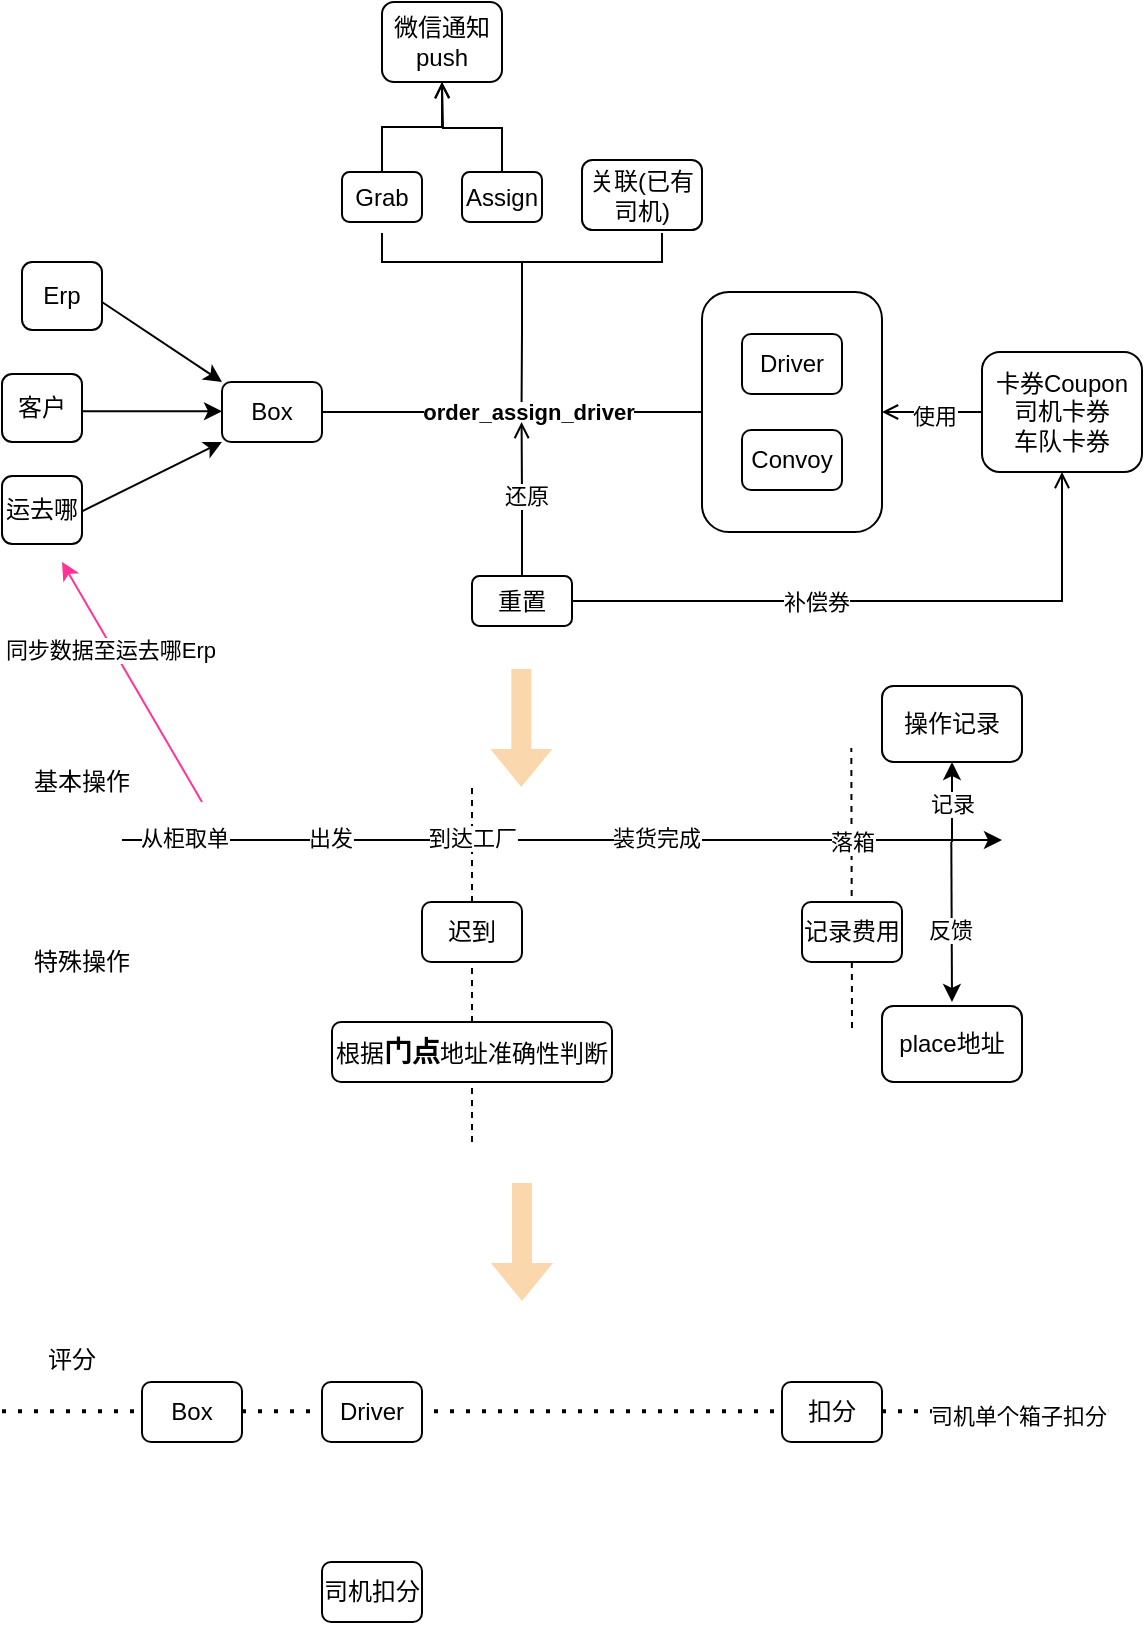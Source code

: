 <mxfile version="14.1.8" type="github">
  <diagram id="6a731a19-8d31-9384-78a2-239565b7b9f0" name="Page-1">
    <mxGraphModel dx="576" dy="374" grid="1" gridSize="10" guides="1" tooltips="1" connect="1" arrows="1" fold="1" page="1" pageScale="1" pageWidth="1169" pageHeight="827" background="#ffffff" math="0" shadow="0">
      <root>
        <mxCell id="0" />
        <mxCell id="1" parent="0" />
        <mxCell id="d0uEoVW-U5WtOEtZE68D-1613" value="" style="endArrow=none;dashed=1;html=1;dashPattern=1 3;strokeWidth=2;" edge="1" parent="1">
          <mxGeometry width="50" height="50" relative="1" as="geometry">
            <mxPoint x="30" y="864.66" as="sourcePoint" />
            <mxPoint x="583.065" y="864.66" as="targetPoint" />
          </mxGeometry>
        </mxCell>
        <mxCell id="d0uEoVW-U5WtOEtZE68D-1614" value="司机单个箱子扣分" style="edgeLabel;html=1;align=center;verticalAlign=middle;resizable=0;points=[];" vertex="1" connectable="0" parent="d0uEoVW-U5WtOEtZE68D-1613">
          <mxGeometry x="0.836" y="-2" relative="1" as="geometry">
            <mxPoint as="offset" />
          </mxGeometry>
        </mxCell>
        <mxCell id="d0uEoVW-U5WtOEtZE68D-1603" value="" style="endArrow=none;html=1;dashed=1;" edge="1" parent="1">
          <mxGeometry width="50" height="50" relative="1" as="geometry">
            <mxPoint x="455" y="673" as="sourcePoint" />
            <mxPoint x="454.66" y="533" as="targetPoint" />
          </mxGeometry>
        </mxCell>
        <mxCell id="d0uEoVW-U5WtOEtZE68D-1594" value="" style="endArrow=none;html=1;dashed=1;" edge="1" parent="1">
          <mxGeometry width="50" height="50" relative="1" as="geometry">
            <mxPoint x="265" y="730" as="sourcePoint" />
            <mxPoint x="265" y="550" as="targetPoint" />
          </mxGeometry>
        </mxCell>
        <mxCell id="d0uEoVW-U5WtOEtZE68D-1557" style="edgeStyle=orthogonalEdgeStyle;rounded=0;orthogonalLoop=1;jettySize=auto;html=1;exitX=1;exitY=0.5;exitDx=0;exitDy=0;entryX=0;entryY=0.5;entryDx=0;entryDy=0;endArrow=none;endFill=0;" edge="1" parent="1" source="d0uEoVW-U5WtOEtZE68D-1542" target="d0uEoVW-U5WtOEtZE68D-1555">
          <mxGeometry relative="1" as="geometry" />
        </mxCell>
        <mxCell id="d0uEoVW-U5WtOEtZE68D-1558" value="order_assign_driver" style="edgeLabel;html=1;align=center;verticalAlign=middle;resizable=0;points=[];fontStyle=1" vertex="1" connectable="0" parent="d0uEoVW-U5WtOEtZE68D-1557">
          <mxGeometry x="0.085" relative="1" as="geometry">
            <mxPoint as="offset" />
          </mxGeometry>
        </mxCell>
        <mxCell id="d0uEoVW-U5WtOEtZE68D-1542" value="Box" style="rounded=1;whiteSpace=wrap;html=1;align=center;" vertex="1" parent="1">
          <mxGeometry x="140" y="350" width="50" height="30" as="geometry" />
        </mxCell>
        <mxCell id="d0uEoVW-U5WtOEtZE68D-1544" value="" style="endArrow=classic;html=1;" edge="1" parent="1">
          <mxGeometry width="50" height="50" relative="1" as="geometry">
            <mxPoint x="70" y="364.66" as="sourcePoint" />
            <mxPoint x="140" y="364.66" as="targetPoint" />
          </mxGeometry>
        </mxCell>
        <mxCell id="d0uEoVW-U5WtOEtZE68D-1546" value="" style="endArrow=classic;html=1;" edge="1" parent="1">
          <mxGeometry width="50" height="50" relative="1" as="geometry">
            <mxPoint x="80" y="310" as="sourcePoint" />
            <mxPoint x="140" y="350" as="targetPoint" />
          </mxGeometry>
        </mxCell>
        <mxCell id="d0uEoVW-U5WtOEtZE68D-1548" value="" style="endArrow=classic;html=1;" edge="1" parent="1">
          <mxGeometry width="50" height="50" relative="1" as="geometry">
            <mxPoint x="70" y="414.66" as="sourcePoint" />
            <mxPoint x="140" y="380" as="targetPoint" />
          </mxGeometry>
        </mxCell>
        <mxCell id="d0uEoVW-U5WtOEtZE68D-1556" value="" style="group" vertex="1" connectable="0" parent="1">
          <mxGeometry x="380" y="305" width="90" height="120" as="geometry" />
        </mxCell>
        <mxCell id="d0uEoVW-U5WtOEtZE68D-1555" value="" style="rounded=1;whiteSpace=wrap;html=1;align=center;fillColor=none;" vertex="1" parent="d0uEoVW-U5WtOEtZE68D-1556">
          <mxGeometry width="90" height="120" as="geometry" />
        </mxCell>
        <mxCell id="d0uEoVW-U5WtOEtZE68D-1553" value="Driver" style="rounded=1;whiteSpace=wrap;html=1;align=center;" vertex="1" parent="d0uEoVW-U5WtOEtZE68D-1556">
          <mxGeometry x="20" y="21" width="50" height="30" as="geometry" />
        </mxCell>
        <mxCell id="d0uEoVW-U5WtOEtZE68D-1554" value="Convoy" style="rounded=1;whiteSpace=wrap;html=1;align=center;" vertex="1" parent="d0uEoVW-U5WtOEtZE68D-1556">
          <mxGeometry x="20" y="69" width="50" height="30" as="geometry" />
        </mxCell>
        <mxCell id="d0uEoVW-U5WtOEtZE68D-1574" style="edgeStyle=orthogonalEdgeStyle;rounded=0;orthogonalLoop=1;jettySize=auto;html=1;exitX=0.5;exitY=0;exitDx=0;exitDy=0;entryX=0.5;entryY=1;entryDx=0;entryDy=0;endArrow=open;endFill=0;" edge="1" parent="1" source="d0uEoVW-U5WtOEtZE68D-1559" target="d0uEoVW-U5WtOEtZE68D-1573">
          <mxGeometry relative="1" as="geometry" />
        </mxCell>
        <mxCell id="d0uEoVW-U5WtOEtZE68D-1559" value="Grab" style="rounded=1;whiteSpace=wrap;html=1;align=center;" vertex="1" parent="1">
          <mxGeometry x="200" y="245" width="40" height="25" as="geometry" />
        </mxCell>
        <mxCell id="d0uEoVW-U5WtOEtZE68D-1575" style="edgeStyle=orthogonalEdgeStyle;rounded=0;orthogonalLoop=1;jettySize=auto;html=1;exitX=0.5;exitY=0;exitDx=0;exitDy=0;endArrow=open;endFill=0;" edge="1" parent="1" source="d0uEoVW-U5WtOEtZE68D-1560">
          <mxGeometry relative="1" as="geometry">
            <mxPoint x="250" y="200" as="targetPoint" />
          </mxGeometry>
        </mxCell>
        <mxCell id="d0uEoVW-U5WtOEtZE68D-1560" value="Assign" style="rounded=1;whiteSpace=wrap;html=1;align=center;" vertex="1" parent="1">
          <mxGeometry x="260" y="245" width="40" height="25" as="geometry" />
        </mxCell>
        <mxCell id="d0uEoVW-U5WtOEtZE68D-1561" value="关联(已有司机)" style="rounded=1;whiteSpace=wrap;html=1;align=center;" vertex="1" parent="1">
          <mxGeometry x="320" y="239" width="60" height="35" as="geometry" />
        </mxCell>
        <mxCell id="d0uEoVW-U5WtOEtZE68D-1564" style="edgeStyle=orthogonalEdgeStyle;rounded=0;orthogonalLoop=1;jettySize=auto;html=1;exitX=0.5;exitY=1;exitDx=0;exitDy=0;endArrow=none;endFill=0;" edge="1" parent="1" source="d0uEoVW-U5WtOEtZE68D-1563">
          <mxGeometry relative="1" as="geometry">
            <mxPoint x="289.793" y="360" as="targetPoint" />
          </mxGeometry>
        </mxCell>
        <mxCell id="d0uEoVW-U5WtOEtZE68D-1563" value="" style="shape=partialRectangle;whiteSpace=wrap;html=1;bottom=1;right=1;left=1;top=0;fillColor=none;routingCenterX=-0.5;align=center;" vertex="1" parent="1">
          <mxGeometry x="220" y="276" width="140" height="14" as="geometry" />
        </mxCell>
        <mxCell id="d0uEoVW-U5WtOEtZE68D-1566" style="edgeStyle=orthogonalEdgeStyle;rounded=0;orthogonalLoop=1;jettySize=auto;html=1;exitX=0;exitY=0.5;exitDx=0;exitDy=0;entryX=1;entryY=0.5;entryDx=0;entryDy=0;endArrow=open;endFill=0;" edge="1" parent="1" source="d0uEoVW-U5WtOEtZE68D-1565" target="d0uEoVW-U5WtOEtZE68D-1555">
          <mxGeometry relative="1" as="geometry" />
        </mxCell>
        <mxCell id="d0uEoVW-U5WtOEtZE68D-1567" value="使用" style="edgeLabel;html=1;align=center;verticalAlign=middle;resizable=0;points=[];" vertex="1" connectable="0" parent="d0uEoVW-U5WtOEtZE68D-1566">
          <mxGeometry x="-0.04" y="2" relative="1" as="geometry">
            <mxPoint as="offset" />
          </mxGeometry>
        </mxCell>
        <mxCell id="d0uEoVW-U5WtOEtZE68D-1565" value="卡券Coupon&lt;br&gt;司机卡券&lt;br&gt;车队卡券" style="rounded=1;whiteSpace=wrap;html=1;align=center;" vertex="1" parent="1">
          <mxGeometry x="520" y="335" width="80" height="60" as="geometry" />
        </mxCell>
        <mxCell id="d0uEoVW-U5WtOEtZE68D-1569" style="edgeStyle=orthogonalEdgeStyle;rounded=0;orthogonalLoop=1;jettySize=auto;html=1;exitX=0.5;exitY=0;exitDx=0;exitDy=0;endArrow=open;endFill=0;" edge="1" parent="1" source="d0uEoVW-U5WtOEtZE68D-1568">
          <mxGeometry relative="1" as="geometry">
            <mxPoint x="289.793" y="370" as="targetPoint" />
          </mxGeometry>
        </mxCell>
        <mxCell id="d0uEoVW-U5WtOEtZE68D-1572" value="还原" style="edgeLabel;html=1;align=center;verticalAlign=middle;resizable=0;points=[];" vertex="1" connectable="0" parent="d0uEoVW-U5WtOEtZE68D-1569">
          <mxGeometry x="0.066" y="-1" relative="1" as="geometry">
            <mxPoint as="offset" />
          </mxGeometry>
        </mxCell>
        <mxCell id="d0uEoVW-U5WtOEtZE68D-1570" style="edgeStyle=orthogonalEdgeStyle;rounded=0;orthogonalLoop=1;jettySize=auto;html=1;exitX=1;exitY=0.5;exitDx=0;exitDy=0;entryX=0.5;entryY=1;entryDx=0;entryDy=0;endArrow=open;endFill=0;" edge="1" parent="1" source="d0uEoVW-U5WtOEtZE68D-1568" target="d0uEoVW-U5WtOEtZE68D-1565">
          <mxGeometry relative="1" as="geometry" />
        </mxCell>
        <mxCell id="d0uEoVW-U5WtOEtZE68D-1571" value="补偿券" style="edgeLabel;html=1;align=center;verticalAlign=middle;resizable=0;points=[];" vertex="1" connectable="0" parent="d0uEoVW-U5WtOEtZE68D-1570">
          <mxGeometry x="-0.216" relative="1" as="geometry">
            <mxPoint as="offset" />
          </mxGeometry>
        </mxCell>
        <mxCell id="d0uEoVW-U5WtOEtZE68D-1568" value="重置" style="rounded=1;whiteSpace=wrap;html=1;align=center;" vertex="1" parent="1">
          <mxGeometry x="265" y="447" width="50" height="25" as="geometry" />
        </mxCell>
        <mxCell id="d0uEoVW-U5WtOEtZE68D-1573" value="微信通知&lt;br&gt;push" style="rounded=1;whiteSpace=wrap;html=1;align=center;" vertex="1" parent="1">
          <mxGeometry x="220" y="160" width="60" height="40" as="geometry" />
        </mxCell>
        <mxCell id="d0uEoVW-U5WtOEtZE68D-1577" value="Erp" style="rounded=1;whiteSpace=wrap;html=1;align=center;" vertex="1" parent="1">
          <mxGeometry x="40" y="290" width="40" height="34" as="geometry" />
        </mxCell>
        <mxCell id="d0uEoVW-U5WtOEtZE68D-1578" value="客户" style="rounded=1;whiteSpace=wrap;html=1;align=center;" vertex="1" parent="1">
          <mxGeometry x="30" y="346" width="40" height="34" as="geometry" />
        </mxCell>
        <mxCell id="d0uEoVW-U5WtOEtZE68D-1579" value="运去哪" style="rounded=1;whiteSpace=wrap;html=1;align=center;" vertex="1" parent="1">
          <mxGeometry x="30" y="397" width="40" height="34" as="geometry" />
        </mxCell>
        <mxCell id="d0uEoVW-U5WtOEtZE68D-1580" value="" style="shape=flexArrow;endArrow=classic;html=1;fillColor=#fad7ac;strokeColor=none;" edge="1" parent="1">
          <mxGeometry width="50" height="50" relative="1" as="geometry">
            <mxPoint x="289.66" y="493" as="sourcePoint" />
            <mxPoint x="289.66" y="553" as="targetPoint" />
          </mxGeometry>
        </mxCell>
        <mxCell id="d0uEoVW-U5WtOEtZE68D-1581" value="" style="endArrow=classic;html=1;" edge="1" parent="1">
          <mxGeometry width="50" height="50" relative="1" as="geometry">
            <mxPoint x="90" y="579" as="sourcePoint" />
            <mxPoint x="530" y="579" as="targetPoint" />
          </mxGeometry>
        </mxCell>
        <mxCell id="d0uEoVW-U5WtOEtZE68D-1586" value="从柜取单" style="edgeLabel;html=1;align=center;verticalAlign=middle;resizable=0;points=[];" vertex="1" connectable="0" parent="d0uEoVW-U5WtOEtZE68D-1581">
          <mxGeometry x="-0.858" y="1" relative="1" as="geometry">
            <mxPoint as="offset" />
          </mxGeometry>
        </mxCell>
        <mxCell id="d0uEoVW-U5WtOEtZE68D-1587" value="出发" style="edgeLabel;html=1;align=center;verticalAlign=middle;resizable=0;points=[];" vertex="1" connectable="0" parent="d0uEoVW-U5WtOEtZE68D-1581">
          <mxGeometry x="-0.528" y="1" relative="1" as="geometry">
            <mxPoint as="offset" />
          </mxGeometry>
        </mxCell>
        <mxCell id="d0uEoVW-U5WtOEtZE68D-1588" value="到达工厂" style="edgeLabel;html=1;align=center;verticalAlign=middle;resizable=0;points=[];" vertex="1" connectable="0" parent="d0uEoVW-U5WtOEtZE68D-1581">
          <mxGeometry x="-0.206" y="1" relative="1" as="geometry">
            <mxPoint as="offset" />
          </mxGeometry>
        </mxCell>
        <mxCell id="d0uEoVW-U5WtOEtZE68D-1589" value="装货完成" style="edgeLabel;html=1;align=center;verticalAlign=middle;resizable=0;points=[];" vertex="1" connectable="0" parent="d0uEoVW-U5WtOEtZE68D-1581">
          <mxGeometry x="0.211" y="1" relative="1" as="geometry">
            <mxPoint as="offset" />
          </mxGeometry>
        </mxCell>
        <mxCell id="d0uEoVW-U5WtOEtZE68D-1590" value="落箱" style="edgeLabel;html=1;align=center;verticalAlign=middle;resizable=0;points=[];" vertex="1" connectable="0" parent="d0uEoVW-U5WtOEtZE68D-1581">
          <mxGeometry x="0.656" y="-1" relative="1" as="geometry">
            <mxPoint as="offset" />
          </mxGeometry>
        </mxCell>
        <mxCell id="d0uEoVW-U5WtOEtZE68D-1582" value="基本操作" style="text;html=1;strokeColor=none;fillColor=none;align=center;verticalAlign=middle;whiteSpace=wrap;rounded=0;" vertex="1" parent="1">
          <mxGeometry x="40" y="540" width="60" height="20" as="geometry" />
        </mxCell>
        <mxCell id="d0uEoVW-U5WtOEtZE68D-1591" value="迟到" style="rounded=1;whiteSpace=wrap;html=1;align=center;" vertex="1" parent="1">
          <mxGeometry x="240" y="610" width="50" height="30" as="geometry" />
        </mxCell>
        <mxCell id="d0uEoVW-U5WtOEtZE68D-1592" value="根据&lt;b&gt;&lt;font style=&quot;font-size: 14px&quot;&gt;门点&lt;/font&gt;&lt;/b&gt;地址准确性判断" style="rounded=1;whiteSpace=wrap;html=1;align=center;" vertex="1" parent="1">
          <mxGeometry x="195" y="670" width="140" height="30" as="geometry" />
        </mxCell>
        <mxCell id="d0uEoVW-U5WtOEtZE68D-1595" value="记录费用" style="rounded=1;whiteSpace=wrap;html=1;align=center;" vertex="1" parent="1">
          <mxGeometry x="430" y="610" width="50" height="30" as="geometry" />
        </mxCell>
        <mxCell id="d0uEoVW-U5WtOEtZE68D-1596" value="特殊操作" style="text;html=1;strokeColor=none;fillColor=none;align=center;verticalAlign=middle;whiteSpace=wrap;rounded=0;" vertex="1" parent="1">
          <mxGeometry x="40" y="630" width="60" height="20" as="geometry" />
        </mxCell>
        <mxCell id="d0uEoVW-U5WtOEtZE68D-1597" value="操作记录" style="rounded=1;whiteSpace=wrap;html=1;align=center;" vertex="1" parent="1">
          <mxGeometry x="470" y="502" width="70" height="38" as="geometry" />
        </mxCell>
        <mxCell id="d0uEoVW-U5WtOEtZE68D-1598" value="" style="endArrow=classic;html=1;" edge="1" parent="1">
          <mxGeometry width="50" height="50" relative="1" as="geometry">
            <mxPoint x="505" y="580" as="sourcePoint" />
            <mxPoint x="505" y="540" as="targetPoint" />
          </mxGeometry>
        </mxCell>
        <mxCell id="d0uEoVW-U5WtOEtZE68D-1602" value="记录" style="edgeLabel;html=1;align=center;verticalAlign=middle;resizable=0;points=[];" vertex="1" connectable="0" parent="d0uEoVW-U5WtOEtZE68D-1598">
          <mxGeometry x="-0.025" relative="1" as="geometry">
            <mxPoint as="offset" />
          </mxGeometry>
        </mxCell>
        <mxCell id="d0uEoVW-U5WtOEtZE68D-1599" value="place地址" style="rounded=1;whiteSpace=wrap;html=1;align=center;" vertex="1" parent="1">
          <mxGeometry x="470" y="662" width="70" height="38" as="geometry" />
        </mxCell>
        <mxCell id="d0uEoVW-U5WtOEtZE68D-1600" value="" style="endArrow=classic;html=1;" edge="1" parent="1">
          <mxGeometry width="50" height="50" relative="1" as="geometry">
            <mxPoint x="504.66" y="580" as="sourcePoint" />
            <mxPoint x="505" y="660" as="targetPoint" />
          </mxGeometry>
        </mxCell>
        <mxCell id="d0uEoVW-U5WtOEtZE68D-1601" value="反馈" style="edgeLabel;html=1;align=center;verticalAlign=middle;resizable=0;points=[];" vertex="1" connectable="0" parent="d0uEoVW-U5WtOEtZE68D-1600">
          <mxGeometry x="0.098" y="-1" relative="1" as="geometry">
            <mxPoint as="offset" />
          </mxGeometry>
        </mxCell>
        <mxCell id="d0uEoVW-U5WtOEtZE68D-1604" value="" style="shape=flexArrow;endArrow=classic;html=1;fillColor=#fad7ac;strokeColor=none;" edge="1" parent="1">
          <mxGeometry width="50" height="50" relative="1" as="geometry">
            <mxPoint x="290.0" y="750.0" as="sourcePoint" />
            <mxPoint x="290.0" y="810.0" as="targetPoint" />
          </mxGeometry>
        </mxCell>
        <mxCell id="d0uEoVW-U5WtOEtZE68D-1605" value="评分" style="text;html=1;strokeColor=none;fillColor=none;align=center;verticalAlign=middle;whiteSpace=wrap;rounded=0;" vertex="1" parent="1">
          <mxGeometry x="40" y="827" width="50" height="23" as="geometry" />
        </mxCell>
        <mxCell id="d0uEoVW-U5WtOEtZE68D-1608" value="" style="endArrow=classic;html=1;strokeColor=#FF3399;" edge="1" parent="1">
          <mxGeometry width="50" height="50" relative="1" as="geometry">
            <mxPoint x="130" y="560" as="sourcePoint" />
            <mxPoint x="60" y="440" as="targetPoint" />
          </mxGeometry>
        </mxCell>
        <mxCell id="d0uEoVW-U5WtOEtZE68D-1609" value="同步数据至运去哪Erp" style="edgeLabel;html=1;align=center;verticalAlign=middle;resizable=0;points=[];" vertex="1" connectable="0" parent="d0uEoVW-U5WtOEtZE68D-1608">
          <mxGeometry x="0.284" y="2" relative="1" as="geometry">
            <mxPoint as="offset" />
          </mxGeometry>
        </mxCell>
        <mxCell id="d0uEoVW-U5WtOEtZE68D-1610" value="Box" style="rounded=1;whiteSpace=wrap;html=1;align=center;" vertex="1" parent="1">
          <mxGeometry x="100" y="850" width="50" height="30" as="geometry" />
        </mxCell>
        <mxCell id="d0uEoVW-U5WtOEtZE68D-1611" value="Driver" style="rounded=1;whiteSpace=wrap;html=1;align=center;" vertex="1" parent="1">
          <mxGeometry x="190" y="850" width="50" height="30" as="geometry" />
        </mxCell>
        <mxCell id="d0uEoVW-U5WtOEtZE68D-1612" value="扣分" style="rounded=1;whiteSpace=wrap;html=1;align=center;" vertex="1" parent="1">
          <mxGeometry x="420" y="850" width="50" height="30" as="geometry" />
        </mxCell>
        <mxCell id="d0uEoVW-U5WtOEtZE68D-1615" value="司机扣分" style="rounded=1;whiteSpace=wrap;html=1;align=center;" vertex="1" parent="1">
          <mxGeometry x="190" y="940" width="50" height="30" as="geometry" />
        </mxCell>
      </root>
    </mxGraphModel>
  </diagram>
</mxfile>
